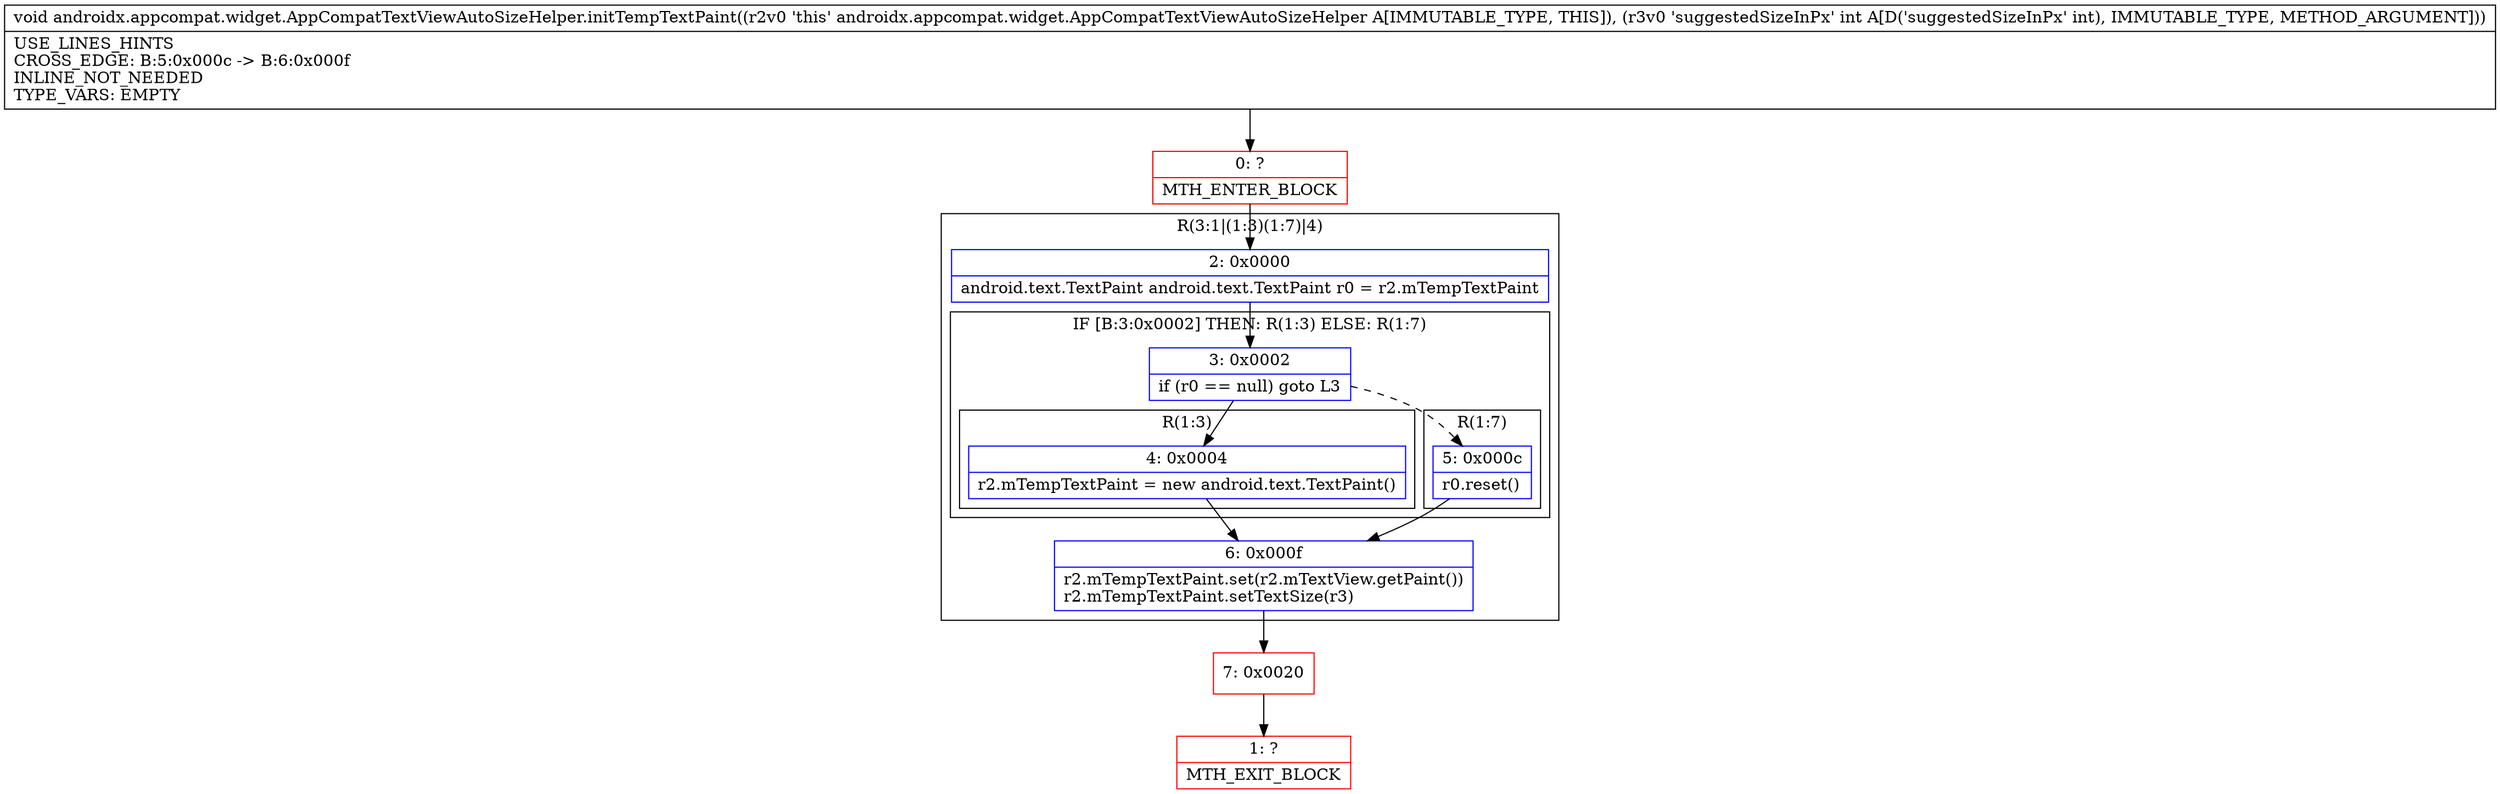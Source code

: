 digraph "CFG forandroidx.appcompat.widget.AppCompatTextViewAutoSizeHelper.initTempTextPaint(I)V" {
subgraph cluster_Region_1441223608 {
label = "R(3:1|(1:3)(1:7)|4)";
node [shape=record,color=blue];
Node_2 [shape=record,label="{2\:\ 0x0000|android.text.TextPaint android.text.TextPaint r0 = r2.mTempTextPaint\l}"];
subgraph cluster_IfRegion_117996116 {
label = "IF [B:3:0x0002] THEN: R(1:3) ELSE: R(1:7)";
node [shape=record,color=blue];
Node_3 [shape=record,label="{3\:\ 0x0002|if (r0 == null) goto L3\l}"];
subgraph cluster_Region_1099293689 {
label = "R(1:3)";
node [shape=record,color=blue];
Node_4 [shape=record,label="{4\:\ 0x0004|r2.mTempTextPaint = new android.text.TextPaint()\l}"];
}
subgraph cluster_Region_1255244615 {
label = "R(1:7)";
node [shape=record,color=blue];
Node_5 [shape=record,label="{5\:\ 0x000c|r0.reset()\l}"];
}
}
Node_6 [shape=record,label="{6\:\ 0x000f|r2.mTempTextPaint.set(r2.mTextView.getPaint())\lr2.mTempTextPaint.setTextSize(r3)\l}"];
}
Node_0 [shape=record,color=red,label="{0\:\ ?|MTH_ENTER_BLOCK\l}"];
Node_7 [shape=record,color=red,label="{7\:\ 0x0020}"];
Node_1 [shape=record,color=red,label="{1\:\ ?|MTH_EXIT_BLOCK\l}"];
MethodNode[shape=record,label="{void androidx.appcompat.widget.AppCompatTextViewAutoSizeHelper.initTempTextPaint((r2v0 'this' androidx.appcompat.widget.AppCompatTextViewAutoSizeHelper A[IMMUTABLE_TYPE, THIS]), (r3v0 'suggestedSizeInPx' int A[D('suggestedSizeInPx' int), IMMUTABLE_TYPE, METHOD_ARGUMENT]))  | USE_LINES_HINTS\lCROSS_EDGE: B:5:0x000c \-\> B:6:0x000f\lINLINE_NOT_NEEDED\lTYPE_VARS: EMPTY\l}"];
MethodNode -> Node_0;Node_2 -> Node_3;
Node_3 -> Node_4;
Node_3 -> Node_5[style=dashed];
Node_4 -> Node_6;
Node_5 -> Node_6;
Node_6 -> Node_7;
Node_0 -> Node_2;
Node_7 -> Node_1;
}

